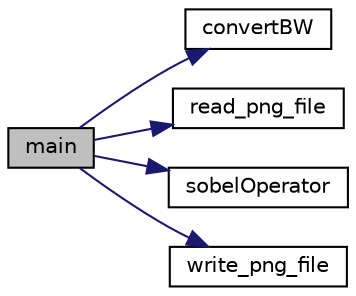 digraph "main"
{
  edge [fontname="Helvetica",fontsize="10",labelfontname="Helvetica",labelfontsize="10"];
  node [fontname="Helvetica",fontsize="10",shape=record];
  rankdir="LR";
  Node1 [label="main",height=0.2,width=0.4,color="black", fillcolor="grey75", style="filled", fontcolor="black"];
  Node1 -> Node2 [color="midnightblue",fontsize="10",style="solid",fontname="Helvetica"];
  Node2 [label="convertBW",height=0.2,width=0.4,color="black", fillcolor="white", style="filled",URL="$main_8c.html#a8946c4c9aa6870495b10a4b40d1c6542"];
  Node1 -> Node3 [color="midnightblue",fontsize="10",style="solid",fontname="Helvetica"];
  Node3 [label="read_png_file",height=0.2,width=0.4,color="black", fillcolor="white", style="filled",URL="$readwritepng_8c.html#ae924d78dc98afe9e76db55c77d639511",tooltip="lit un fichier au format png "];
  Node1 -> Node4 [color="midnightblue",fontsize="10",style="solid",fontname="Helvetica"];
  Node4 [label="sobelOperator",height=0.2,width=0.4,color="black", fillcolor="white", style="filled",URL="$main_8c.html#a53d33ee23145c6b8e4062697b8062f85"];
  Node1 -> Node5 [color="midnightblue",fontsize="10",style="solid",fontname="Helvetica"];
  Node5 [label="write_png_file",height=0.2,width=0.4,color="black", fillcolor="white", style="filled",URL="$readwritepng_8c.html#a503162ce3da80c1228ca16ef9c13d8e7",tooltip="ecrit une image dans un fichier au format png "];
}
